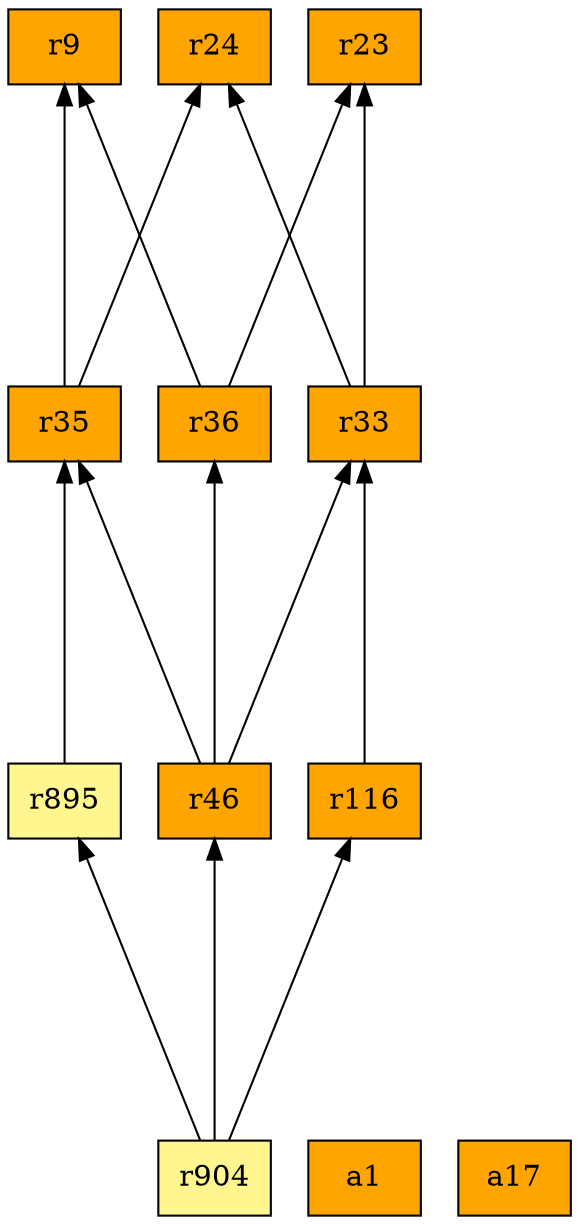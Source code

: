 digraph G {
rankdir=BT;ranksep="2.0";
"r116" [shape=record,fillcolor=orange,style=filled,label="{r116}"];
"a1" [shape=record,fillcolor=orange,style=filled,label="{a1}"];
"r35" [shape=record,fillcolor=orange,style=filled,label="{r35}"];
"r24" [shape=record,fillcolor=orange,style=filled,label="{r24}"];
"a17" [shape=record,fillcolor=orange,style=filled,label="{a17}"];
"r33" [shape=record,fillcolor=orange,style=filled,label="{r33}"];
"r23" [shape=record,fillcolor=orange,style=filled,label="{r23}"];
"r36" [shape=record,fillcolor=orange,style=filled,label="{r36}"];
"r904" [shape=record,fillcolor=khaki1,style=filled,label="{r904}"];
"r46" [shape=record,fillcolor=orange,style=filled,label="{r46}"];
"r895" [shape=record,fillcolor=khaki1,style=filled,label="{r895}"];
"r9" [shape=record,fillcolor=orange,style=filled,label="{r9}"];
"r116" -> "r33"
"r35" -> "r9"
"r35" -> "r24"
"r33" -> "r24"
"r33" -> "r23"
"r36" -> "r9"
"r36" -> "r23"
"r904" -> "r116"
"r904" -> "r46"
"r904" -> "r895"
"r46" -> "r35"
"r46" -> "r33"
"r46" -> "r36"
"r895" -> "r35"
}